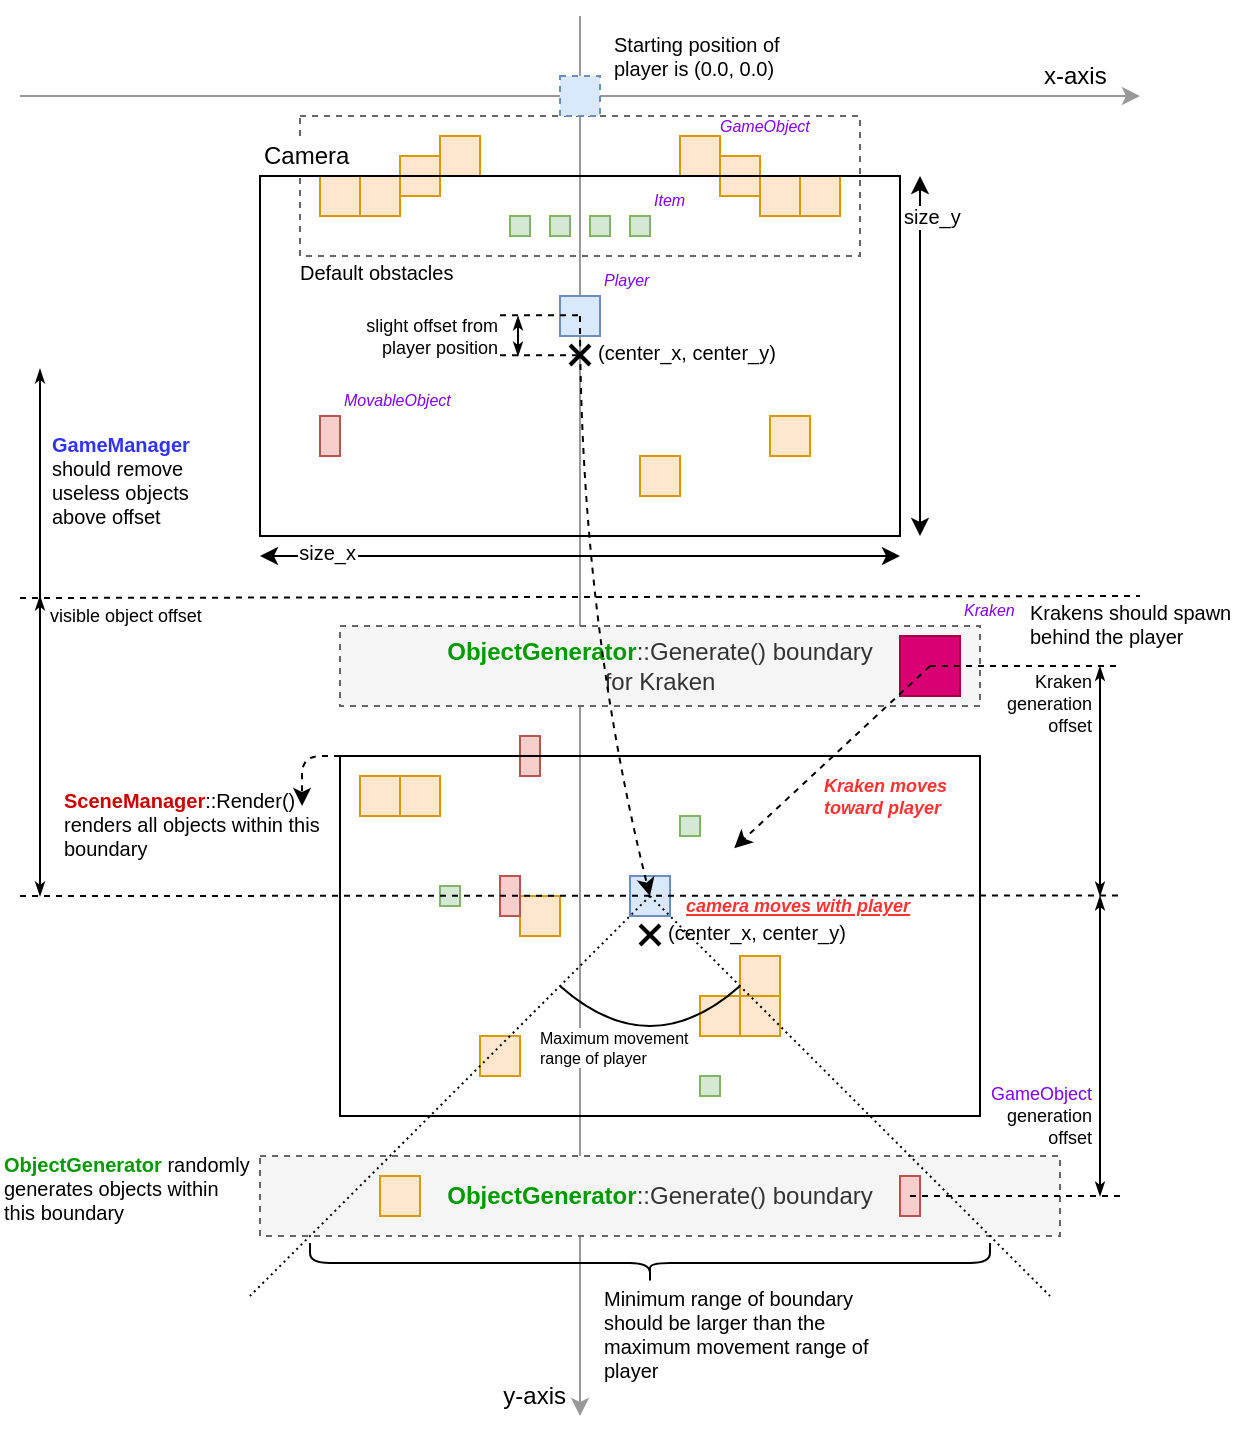 <mxfile version="13.10.4" type="github">
  <diagram id="qurPalQU5vGXZUQtBJk0" name="Page-1">
    <mxGraphModel dx="1181" dy="663" grid="1" gridSize="10" guides="1" tooltips="1" connect="1" arrows="1" fold="1" page="1" pageScale="1" pageWidth="1169" pageHeight="1654" math="0" shadow="0">
      <root>
        <mxCell id="0" />
        <mxCell id="1" parent="0" />
        <mxCell id="zxOtliIs3Ke325jXLh9P-41" value="" style="rounded=0;whiteSpace=wrap;html=1;fontSize=12;align=center;dashed=1;strokeColor=#666666;fontColor=#333333;fillColor=none;" vertex="1" parent="1">
          <mxGeometry x="340" y="240" width="280" height="70" as="geometry" />
        </mxCell>
        <mxCell id="GTkM62v5i_zwBmHgLe6R-4" value="y-axis" style="endArrow=classic;html=1;fontSize=12;align=right;strokeColor=#999999;spacingLeft=0;spacing=8;" parent="1" edge="1">
          <mxGeometry x="0.971" width="50" height="50" relative="1" as="geometry">
            <mxPoint x="480" y="190" as="sourcePoint" />
            <mxPoint x="480" y="890" as="targetPoint" />
            <mxPoint as="offset" />
          </mxGeometry>
        </mxCell>
        <mxCell id="zxOtliIs3Ke325jXLh9P-6" value="&lt;b&gt;&lt;font color=&quot;#009900&quot;&gt;ObjectGenerator&lt;/font&gt;&lt;/b&gt;::Generate() boundary&lt;br&gt;for Kraken" style="rounded=0;whiteSpace=wrap;html=1;fillColor=#f5f5f5;fontSize=12;align=center;dashed=1;strokeColor=#666666;fontColor=#333333;" vertex="1" parent="1">
          <mxGeometry x="360" y="495" width="320" height="40" as="geometry" />
        </mxCell>
        <mxCell id="GTkM62v5i_zwBmHgLe6R-32" value="" style="rounded=0;whiteSpace=wrap;html=1;fillColor=#f8cecc;fontSize=9;align=left;strokeColor=#b85450;" parent="1" vertex="1">
          <mxGeometry x="450" y="550" width="10" height="20" as="geometry" />
        </mxCell>
        <mxCell id="GTkM62v5i_zwBmHgLe6R-29" value="" style="rounded=0;whiteSpace=wrap;html=1;fillColor=#ffe6cc;fontSize=9;align=left;strokeColor=#d79b00;" parent="1" vertex="1">
          <mxGeometry x="410" y="250" width="20" height="20" as="geometry" />
        </mxCell>
        <mxCell id="GTkM62v5i_zwBmHgLe6R-30" value="" style="rounded=0;whiteSpace=wrap;html=1;fillColor=#ffe6cc;fontSize=9;align=left;strokeColor=#d79b00;" parent="1" vertex="1">
          <mxGeometry x="530" y="250" width="20" height="20" as="geometry" />
        </mxCell>
        <mxCell id="GTkM62v5i_zwBmHgLe6R-52" value="&lt;font color=&quot;#009900&quot;&gt;&lt;b&gt;ObjectGenerator&lt;/b&gt;&lt;/font&gt;::Generate() boundary" style="rounded=0;whiteSpace=wrap;html=1;fillColor=#f5f5f5;fontSize=12;align=center;dashed=1;strokeColor=#666666;fontColor=#333333;" parent="1" vertex="1">
          <mxGeometry x="320" y="760" width="400" height="40" as="geometry" />
        </mxCell>
        <mxCell id="GTkM62v5i_zwBmHgLe6R-39" value="" style="rounded=0;whiteSpace=wrap;html=1;fillColor=none;" parent="1" vertex="1">
          <mxGeometry x="360" y="560" width="320" height="180" as="geometry" />
        </mxCell>
        <mxCell id="GTkM62v5i_zwBmHgLe6R-6" value="x-axis" style="endArrow=classic;html=1;fontSize=12;align=left;strokeColor=#999999;" parent="1" edge="1">
          <mxGeometry x="0.821" y="10" width="50" height="50" relative="1" as="geometry">
            <mxPoint x="200" y="230" as="sourcePoint" />
            <mxPoint x="760" y="230" as="targetPoint" />
            <mxPoint as="offset" />
          </mxGeometry>
        </mxCell>
        <mxCell id="GTkM62v5i_zwBmHgLe6R-7" value="" style="endArrow=classic;startArrow=classic;html=1;fontSize=12;align=left;" parent="1" edge="1">
          <mxGeometry width="50" height="50" relative="1" as="geometry">
            <mxPoint x="320" y="460" as="sourcePoint" />
            <mxPoint x="640" y="460" as="targetPoint" />
          </mxGeometry>
        </mxCell>
        <mxCell id="GTkM62v5i_zwBmHgLe6R-8" value="size_x" style="edgeLabel;html=1;align=right;verticalAlign=middle;resizable=0;points=[];fontSize=10;spacing=2;labelBorderColor=#FFFFFF;" parent="GTkM62v5i_zwBmHgLe6R-7" vertex="1" connectable="0">
          <mxGeometry x="0.588" y="4" relative="1" as="geometry">
            <mxPoint x="-204.29" y="2" as="offset" />
          </mxGeometry>
        </mxCell>
        <mxCell id="GTkM62v5i_zwBmHgLe6R-9" value="" style="endArrow=classic;startArrow=classic;html=1;fontSize=12;align=left;" parent="1" edge="1">
          <mxGeometry width="50" height="50" relative="1" as="geometry">
            <mxPoint x="650" y="270" as="sourcePoint" />
            <mxPoint x="650" y="450" as="targetPoint" />
          </mxGeometry>
        </mxCell>
        <mxCell id="GTkM62v5i_zwBmHgLe6R-10" value="size_y" style="edgeLabel;html=1;align=left;verticalAlign=middle;resizable=0;points=[];fontSize=10;labelBorderColor=none;spacing=2;spacingBottom=0;" parent="GTkM62v5i_zwBmHgLe6R-9" vertex="1" connectable="0">
          <mxGeometry x="0.588" y="4" relative="1" as="geometry">
            <mxPoint x="-14" y="-122.86" as="offset" />
          </mxGeometry>
        </mxCell>
        <mxCell id="GTkM62v5i_zwBmHgLe6R-26" value="slight offset from&lt;br style=&quot;font-size: 9px;&quot;&gt;player position" style="endArrow=classicThin;startArrow=classicThin;html=1;strokeColor=#000000;strokeWidth=1;fontSize=9;align=right;endSize=4;startSize=4;startFill=1;endFill=1;" parent="1" edge="1">
          <mxGeometry y="9" width="50" height="50" relative="1" as="geometry">
            <mxPoint x="449" y="360" as="sourcePoint" />
            <mxPoint x="449" y="340" as="targetPoint" />
            <mxPoint as="offset" />
          </mxGeometry>
        </mxCell>
        <mxCell id="GTkM62v5i_zwBmHgLe6R-2" value="Camera" style="text;html=1;strokeColor=none;align=left;verticalAlign=middle;whiteSpace=wrap;rounded=0;fillColor=#ffffff;" parent="1" vertex="1">
          <mxGeometry x="320" y="250" width="50" height="20" as="geometry" />
        </mxCell>
        <mxCell id="GTkM62v5i_zwBmHgLe6R-11" value="" style="rounded=0;whiteSpace=wrap;html=1;fillColor=#dae8fc;fontSize=12;align=left;strokeColor=#6c8ebf;" parent="1" vertex="1">
          <mxGeometry x="470" y="330" width="20" height="20" as="geometry" />
        </mxCell>
        <mxCell id="GTkM62v5i_zwBmHgLe6R-21" value="" style="group" parent="1" vertex="1" connectable="0">
          <mxGeometry x="475" y="353.5" width="110" height="13" as="geometry" />
        </mxCell>
        <mxCell id="GTkM62v5i_zwBmHgLe6R-19" value="" style="endArrow=none;html=1;strokeColor=#000000;fontSize=12;align=left;strokeWidth=2;" parent="GTkM62v5i_zwBmHgLe6R-21" edge="1">
          <mxGeometry width="50" height="50" relative="1" as="geometry">
            <mxPoint y="11" as="sourcePoint" />
            <mxPoint x="10" y="1" as="targetPoint" />
          </mxGeometry>
        </mxCell>
        <mxCell id="GTkM62v5i_zwBmHgLe6R-18" value="(center_x, center_y)" style="text;html=1;strokeColor=none;fillColor=none;align=left;verticalAlign=bottom;whiteSpace=wrap;rounded=0;fontSize=10;" parent="GTkM62v5i_zwBmHgLe6R-21" vertex="1">
          <mxGeometry x="12" width="98" height="13" as="geometry" />
        </mxCell>
        <mxCell id="GTkM62v5i_zwBmHgLe6R-20" value="" style="endArrow=none;html=1;strokeColor=#000000;fontSize=12;align=left;strokeWidth=2;" parent="GTkM62v5i_zwBmHgLe6R-21" edge="1">
          <mxGeometry width="50" height="50" relative="1" as="geometry">
            <mxPoint y="1" as="sourcePoint" />
            <mxPoint x="10" y="11" as="targetPoint" />
            <Array as="points">
              <mxPoint y="1" />
            </Array>
          </mxGeometry>
        </mxCell>
        <mxCell id="GTkM62v5i_zwBmHgLe6R-23" value="" style="endArrow=none;dashed=1;html=1;strokeColor=#000000;strokeWidth=1;fontSize=10;align=left;" parent="1" edge="1">
          <mxGeometry x="320" y="250" width="50" height="50" as="geometry">
            <mxPoint x="440" y="339.66" as="sourcePoint" />
            <mxPoint x="480" y="339.66" as="targetPoint" />
          </mxGeometry>
        </mxCell>
        <mxCell id="GTkM62v5i_zwBmHgLe6R-25" value="" style="endArrow=none;dashed=1;html=1;strokeColor=#000000;strokeWidth=1;fontSize=10;align=left;" parent="1" edge="1">
          <mxGeometry x="320" y="250" width="50" height="50" as="geometry">
            <mxPoint x="440.0" y="359.66" as="sourcePoint" />
            <mxPoint x="480.0" y="359.66" as="targetPoint" />
          </mxGeometry>
        </mxCell>
        <mxCell id="GTkM62v5i_zwBmHgLe6R-27" value="" style="rounded=0;whiteSpace=wrap;html=1;fillColor=#ffe6cc;fontSize=9;align=left;strokeColor=#d79b00;" parent="1" vertex="1">
          <mxGeometry x="510" y="410" width="20" height="20" as="geometry" />
        </mxCell>
        <mxCell id="GTkM62v5i_zwBmHgLe6R-28" value="" style="rounded=0;whiteSpace=wrap;html=1;fillColor=#ffe6cc;fontSize=9;align=left;strokeColor=#d79b00;" parent="1" vertex="1">
          <mxGeometry x="575" y="390" width="20" height="20" as="geometry" />
        </mxCell>
        <mxCell id="GTkM62v5i_zwBmHgLe6R-31" value="" style="rounded=0;whiteSpace=wrap;html=1;fillColor=#f8cecc;fontSize=9;align=left;strokeColor=#b85450;" parent="1" vertex="1">
          <mxGeometry x="350" y="390" width="10" height="20" as="geometry" />
        </mxCell>
        <mxCell id="GTkM62v5i_zwBmHgLe6R-33" value="" style="rounded=0;whiteSpace=wrap;html=1;fillColor=#ffe6cc;fontSize=9;align=left;strokeColor=#d79b00;" parent="1" vertex="1">
          <mxGeometry x="390" y="570" width="20" height="20" as="geometry" />
        </mxCell>
        <mxCell id="GTkM62v5i_zwBmHgLe6R-34" value="" style="rounded=0;whiteSpace=wrap;html=1;fillColor=#ffe6cc;fontSize=9;align=left;strokeColor=#d79b00;" parent="1" vertex="1">
          <mxGeometry x="370" y="570" width="20" height="20" as="geometry" />
        </mxCell>
        <mxCell id="GTkM62v5i_zwBmHgLe6R-35" value="" style="rounded=0;whiteSpace=wrap;html=1;fillColor=#ffe6cc;fontSize=9;align=left;strokeColor=#d79b00;" parent="1" vertex="1">
          <mxGeometry x="450" y="630" width="20" height="20" as="geometry" />
        </mxCell>
        <mxCell id="GTkM62v5i_zwBmHgLe6R-36" value="" style="rounded=0;whiteSpace=wrap;html=1;fillColor=#f8cecc;fontSize=9;align=left;strokeColor=#b85450;" parent="1" vertex="1">
          <mxGeometry x="440" y="620" width="10" height="20" as="geometry" />
        </mxCell>
        <mxCell id="GTkM62v5i_zwBmHgLe6R-37" value="" style="rounded=0;whiteSpace=wrap;html=1;fillColor=#d5e8d4;fontSize=9;align=left;strokeColor=#82b366;" parent="1" vertex="1">
          <mxGeometry x="530" y="590" width="10" height="10" as="geometry" />
        </mxCell>
        <mxCell id="GTkM62v5i_zwBmHgLe6R-38" value="" style="rounded=0;whiteSpace=wrap;html=1;fillColor=#d5e8d4;fontSize=9;align=left;strokeColor=#82b366;" parent="1" vertex="1">
          <mxGeometry x="410" y="625" width="10" height="10" as="geometry" />
        </mxCell>
        <mxCell id="GTkM62v5i_zwBmHgLe6R-40" value="" style="group" parent="1" vertex="1" connectable="0">
          <mxGeometry x="510" y="643.5" width="110" height="13" as="geometry" />
        </mxCell>
        <mxCell id="GTkM62v5i_zwBmHgLe6R-41" value="" style="endArrow=none;html=1;strokeColor=#000000;fontSize=12;align=left;strokeWidth=2;" parent="GTkM62v5i_zwBmHgLe6R-40" edge="1">
          <mxGeometry width="50" height="50" relative="1" as="geometry">
            <mxPoint y="11" as="sourcePoint" />
            <mxPoint x="10" y="1" as="targetPoint" />
          </mxGeometry>
        </mxCell>
        <mxCell id="GTkM62v5i_zwBmHgLe6R-42" value="(center_x, center_y)" style="text;html=1;strokeColor=none;fillColor=none;align=left;verticalAlign=bottom;whiteSpace=wrap;rounded=0;fontSize=10;" parent="GTkM62v5i_zwBmHgLe6R-40" vertex="1">
          <mxGeometry x="12" width="98" height="13" as="geometry" />
        </mxCell>
        <mxCell id="GTkM62v5i_zwBmHgLe6R-43" value="" style="endArrow=none;html=1;strokeColor=#000000;fontSize=12;align=left;strokeWidth=2;" parent="GTkM62v5i_zwBmHgLe6R-40" edge="1">
          <mxGeometry width="50" height="50" relative="1" as="geometry">
            <mxPoint y="1" as="sourcePoint" />
            <mxPoint x="10" y="11" as="targetPoint" />
            <Array as="points">
              <mxPoint y="1" />
            </Array>
          </mxGeometry>
        </mxCell>
        <mxCell id="GTkM62v5i_zwBmHgLe6R-44" value="" style="rounded=0;whiteSpace=wrap;html=1;fillColor=#dae8fc;fontSize=12;align=left;strokeColor=#6c8ebf;" parent="1" vertex="1">
          <mxGeometry x="505" y="620" width="20" height="20" as="geometry" />
        </mxCell>
        <mxCell id="GTkM62v5i_zwBmHgLe6R-45" value="camera moves with player" style="endArrow=classic;html=1;strokeColor=#000000;strokeWidth=1;fontSize=9;align=left;curved=1;dashed=1;entryX=0.5;entryY=0.5;entryDx=0;entryDy=0;entryPerimeter=0;verticalAlign=middle;horizontal=1;fontStyle=7;fontColor=#FF3333;" parent="1" target="GTkM62v5i_zwBmHgLe6R-44" edge="1">
          <mxGeometry x="1" y="16" width="50" height="50" relative="1" as="geometry">
            <mxPoint x="480" y="340" as="sourcePoint" />
            <mxPoint x="570" y="480" as="targetPoint" />
            <Array as="points">
              <mxPoint x="480" y="490" />
            </Array>
            <mxPoint y="9" as="offset" />
          </mxGeometry>
        </mxCell>
        <mxCell id="GTkM62v5i_zwBmHgLe6R-46" value="" style="rounded=0;whiteSpace=wrap;html=1;fillColor=#ffe6cc;fontSize=9;align=left;strokeColor=#d79b00;" parent="1" vertex="1">
          <mxGeometry x="430" y="700" width="20" height="20" as="geometry" />
        </mxCell>
        <mxCell id="GTkM62v5i_zwBmHgLe6R-47" value="" style="rounded=0;whiteSpace=wrap;html=1;fillColor=#ffe6cc;fontSize=9;align=left;strokeColor=#d79b00;" parent="1" vertex="1">
          <mxGeometry x="540" y="680" width="20" height="20" as="geometry" />
        </mxCell>
        <mxCell id="GTkM62v5i_zwBmHgLe6R-48" value="" style="rounded=0;whiteSpace=wrap;html=1;fillColor=#ffe6cc;fontSize=9;align=left;strokeColor=#d79b00;" parent="1" vertex="1">
          <mxGeometry x="560" y="680" width="20" height="20" as="geometry" />
        </mxCell>
        <mxCell id="GTkM62v5i_zwBmHgLe6R-49" value="" style="rounded=0;whiteSpace=wrap;html=1;fillColor=#ffe6cc;fontSize=9;align=left;strokeColor=#d79b00;" parent="1" vertex="1">
          <mxGeometry x="560" y="660" width="20" height="20" as="geometry" />
        </mxCell>
        <mxCell id="GTkM62v5i_zwBmHgLe6R-50" value="" style="rounded=0;whiteSpace=wrap;html=1;fillColor=#ffe6cc;fontSize=9;align=left;strokeColor=#d79b00;" parent="1" vertex="1">
          <mxGeometry x="380" y="770" width="20" height="20" as="geometry" />
        </mxCell>
        <mxCell id="GTkM62v5i_zwBmHgLe6R-53" value="" style="rounded=0;whiteSpace=wrap;html=1;fillColor=#dae8fc;fontSize=12;align=left;strokeColor=#6c8ebf;dashed=1;" parent="1" vertex="1">
          <mxGeometry x="470" y="220" width="20" height="20" as="geometry" />
        </mxCell>
        <mxCell id="GTkM62v5i_zwBmHgLe6R-54" value="Starting position of player is (0.0, 0.0)" style="text;html=1;strokeColor=none;fillColor=none;align=left;verticalAlign=middle;whiteSpace=wrap;rounded=0;dashed=1;fontSize=10;" parent="1" vertex="1">
          <mxGeometry x="495" y="200" width="90" height="20" as="geometry" />
        </mxCell>
        <mxCell id="GTkM62v5i_zwBmHgLe6R-55" value="&lt;b&gt;&lt;font color=&quot;#009900&quot;&gt;ObjectGenerator&lt;/font&gt;&lt;/b&gt; randomly generates objects within this boundary" style="text;html=1;strokeColor=none;fillColor=none;align=left;verticalAlign=top;whiteSpace=wrap;rounded=0;dashed=1;fontSize=10;spacingTop=-8;spacingRight=3;" parent="1" vertex="1">
          <mxGeometry x="190" y="760" width="130" height="40" as="geometry" />
        </mxCell>
        <mxCell id="GTkM62v5i_zwBmHgLe6R-56" value="&lt;b&gt;&lt;font color=&quot;#cc0000&quot;&gt;SceneManager&lt;/font&gt;&lt;/b&gt;::Render() renders all objects within this boundary" style="text;html=1;strokeColor=none;fillColor=none;align=left;verticalAlign=top;whiteSpace=wrap;rounded=0;dashed=1;fontSize=10;" parent="1" vertex="1">
          <mxGeometry x="220" y="570" width="130" height="40" as="geometry" />
        </mxCell>
        <mxCell id="GTkM62v5i_zwBmHgLe6R-57" value="" style="rounded=0;whiteSpace=wrap;html=1;fillColor=#d5e8d4;fontSize=9;align=left;strokeColor=#82b366;" parent="1" vertex="1">
          <mxGeometry x="540" y="720" width="10" height="10" as="geometry" />
        </mxCell>
        <mxCell id="GTkM62v5i_zwBmHgLe6R-58" value="GameObject" style="text;html=1;strokeColor=none;fillColor=none;align=left;verticalAlign=middle;whiteSpace=wrap;rounded=0;dashed=1;fontSize=8;fontStyle=2;fontColor=#7F00FF;" parent="1" vertex="1">
          <mxGeometry x="548" y="240" width="80" height="10" as="geometry" />
        </mxCell>
        <mxCell id="GTkM62v5i_zwBmHgLe6R-59" value="Player" style="text;html=1;strokeColor=none;fillColor=none;align=left;verticalAlign=bottom;whiteSpace=wrap;rounded=0;dashed=1;fontSize=8;fontStyle=2;fontColor=#7F00FF;" parent="1" vertex="1">
          <mxGeometry x="490" y="320" width="80" height="10" as="geometry" />
        </mxCell>
        <mxCell id="GTkM62v5i_zwBmHgLe6R-60" value="MovableObject" style="text;html=1;strokeColor=none;fillColor=none;align=left;verticalAlign=bottom;whiteSpace=wrap;rounded=0;dashed=1;fontSize=8;fontStyle=2;fontColor=#7F00FF;" parent="1" vertex="1">
          <mxGeometry x="360" y="380" width="80" height="10" as="geometry" />
        </mxCell>
        <mxCell id="zxOtliIs3Ke325jXLh9P-1" value="" style="rounded=0;whiteSpace=wrap;html=1;fillColor=#d80073;fontSize=9;align=left;strokeColor=#A50040;fontColor=#ffffff;" vertex="1" parent="1">
          <mxGeometry x="640" y="500" width="30" height="30" as="geometry" />
        </mxCell>
        <mxCell id="zxOtliIs3Ke325jXLh9P-2" value="Kraken" style="text;html=1;strokeColor=none;fillColor=none;align=left;verticalAlign=bottom;whiteSpace=wrap;rounded=0;dashed=1;fontSize=8;fontStyle=2;fontColor=#7F00FF;" vertex="1" parent="1">
          <mxGeometry x="670" y="485" width="40" height="10" as="geometry" />
        </mxCell>
        <mxCell id="zxOtliIs3Ke325jXLh9P-3" value="Krakens should spawn behind the player" style="text;html=1;strokeColor=none;fillColor=none;align=left;verticalAlign=top;whiteSpace=wrap;rounded=0;dashed=1;fontSize=10;spacingLeft=3;spacingTop=-9;" vertex="1" parent="1">
          <mxGeometry x="700" y="485" width="110" height="30" as="geometry" />
        </mxCell>
        <mxCell id="zxOtliIs3Ke325jXLh9P-5" value="" style="endArrow=classic;html=1;fontColor=#FF3333;dashed=1;edgeStyle=orthogonalEdgeStyle;entryX=0.931;entryY=0.375;entryDx=0;entryDy=0;exitX=0;exitY=0;exitDx=0;exitDy=0;entryPerimeter=0;" edge="1" parent="1" source="GTkM62v5i_zwBmHgLe6R-39" target="GTkM62v5i_zwBmHgLe6R-56">
          <mxGeometry width="50" height="50" relative="1" as="geometry">
            <mxPoint x="380" y="580" as="sourcePoint" />
            <mxPoint x="430" y="530" as="targetPoint" />
            <Array as="points">
              <mxPoint x="341" y="560" />
            </Array>
          </mxGeometry>
        </mxCell>
        <mxCell id="zxOtliIs3Ke325jXLh9P-7" value="Kraken moves&lt;br&gt;toward player" style="endArrow=classic;html=1;strokeColor=#000000;strokeWidth=1;fontSize=9;align=left;dashed=1;verticalAlign=middle;horizontal=1;fontStyle=3;fontColor=#FF3333;exitX=0.5;exitY=0.5;exitDx=0;exitDy=0;exitPerimeter=0;rounded=0;entryX=0.616;entryY=0.256;entryDx=0;entryDy=0;entryPerimeter=0;" edge="1" parent="1" source="zxOtliIs3Ke325jXLh9P-1" target="GTkM62v5i_zwBmHgLe6R-39">
          <mxGeometry x="0.265" y="10" width="50" height="50" relative="1" as="geometry">
            <mxPoint x="490" y="370" as="sourcePoint" />
            <mxPoint x="710" y="640" as="targetPoint" />
            <Array as="points" />
            <mxPoint as="offset" />
          </mxGeometry>
        </mxCell>
        <mxCell id="zxOtliIs3Ke325jXLh9P-8" value="" style="endArrow=none;html=1;dashed=1;fontColor=#FF3333;endFill=0;dashPattern=1 2;" edge="1" parent="1">
          <mxGeometry width="50" height="50" relative="1" as="geometry">
            <mxPoint x="515" y="630" as="sourcePoint" />
            <mxPoint x="315" y="830" as="targetPoint" />
          </mxGeometry>
        </mxCell>
        <mxCell id="zxOtliIs3Ke325jXLh9P-9" value="" style="endArrow=none;html=1;dashed=1;fontColor=#FF3333;endFill=0;dashPattern=1 2;" edge="1" parent="1">
          <mxGeometry width="50" height="50" relative="1" as="geometry">
            <mxPoint x="515" y="630" as="sourcePoint" />
            <mxPoint x="715" y="830" as="targetPoint" />
          </mxGeometry>
        </mxCell>
        <mxCell id="zxOtliIs3Ke325jXLh9P-10" value="" style="shape=curlyBracket;whiteSpace=wrap;html=1;rounded=1;fontColor=#FF3333;rotation=-90;size=0.5;" vertex="1" parent="1">
          <mxGeometry x="505" y="643.5" width="20" height="340" as="geometry" />
        </mxCell>
        <mxCell id="zxOtliIs3Ke325jXLh9P-11" value="Minimum range of boundary should be larger than the maximum movement range of player" style="text;html=1;strokeColor=none;fillColor=none;align=left;verticalAlign=top;whiteSpace=wrap;rounded=0;dashed=1;fontSize=10;spacingTop=-8;spacingRight=3;" vertex="1" parent="1">
          <mxGeometry x="490" y="827" width="150" height="40" as="geometry" />
        </mxCell>
        <mxCell id="zxOtliIs3Ke325jXLh9P-12" value="Kraken&lt;br&gt;generation&lt;br&gt;offset" style="endArrow=classicThin;startArrow=classicThin;html=1;strokeColor=#000000;strokeWidth=1;fontSize=9;align=right;endSize=4;startSize=4;startFill=1;endFill=1;spacingRight=3;spacingLeft=3;spacingTop=8;" edge="1" parent="1">
          <mxGeometry x="0.743" width="50" height="50" relative="1" as="geometry">
            <mxPoint x="740" y="630" as="sourcePoint" />
            <mxPoint x="740" y="515.25" as="targetPoint" />
            <mxPoint as="offset" />
          </mxGeometry>
        </mxCell>
        <mxCell id="zxOtliIs3Ke325jXLh9P-13" value="" style="endArrow=none;dashed=1;html=1;strokeColor=#000000;strokeWidth=1;fontSize=10;align=left;" edge="1" parent="1">
          <mxGeometry x="535" y="425.34" width="50" height="50" as="geometry">
            <mxPoint x="655" y="515" as="sourcePoint" />
            <mxPoint x="750" y="515" as="targetPoint" />
          </mxGeometry>
        </mxCell>
        <mxCell id="zxOtliIs3Ke325jXLh9P-14" value="" style="endArrow=none;dashed=1;html=1;strokeColor=#000000;strokeWidth=1;fontSize=10;align=left;" edge="1" parent="1">
          <mxGeometry x="590" y="520.05" width="50" height="50" as="geometry">
            <mxPoint x="200" y="630" as="sourcePoint" />
            <mxPoint x="750" y="629.71" as="targetPoint" />
          </mxGeometry>
        </mxCell>
        <mxCell id="zxOtliIs3Ke325jXLh9P-15" value="" style="rounded=0;whiteSpace=wrap;html=1;fillColor=#f8cecc;fontSize=9;align=left;strokeColor=#b85450;" vertex="1" parent="1">
          <mxGeometry x="640" y="770" width="10" height="20" as="geometry" />
        </mxCell>
        <mxCell id="zxOtliIs3Ke325jXLh9P-16" value="" style="endArrow=none;dashed=1;html=1;strokeColor=#000000;strokeWidth=1;fontSize=10;align=left;" edge="1" parent="1">
          <mxGeometry x="535" y="690.34" width="50" height="50" as="geometry">
            <mxPoint x="645" y="780" as="sourcePoint" />
            <mxPoint x="750" y="780" as="targetPoint" />
          </mxGeometry>
        </mxCell>
        <mxCell id="zxOtliIs3Ke325jXLh9P-17" value="&lt;font color=&quot;#7f00ff&quot;&gt;GameObject&lt;/font&gt;&lt;br&gt;generation&lt;br&gt;offset" style="endArrow=classicThin;startArrow=classicThin;html=1;strokeColor=#000000;strokeWidth=1;fontSize=9;align=right;endSize=4;startSize=4;startFill=1;endFill=1;spacingRight=3;spacingLeft=3;labelBackgroundColor=none;" edge="1" parent="1">
          <mxGeometry x="-0.467" width="50" height="50" relative="1" as="geometry">
            <mxPoint x="740" y="780" as="sourcePoint" />
            <mxPoint x="740" y="630.0" as="targetPoint" />
            <mxPoint as="offset" />
          </mxGeometry>
        </mxCell>
        <mxCell id="zxOtliIs3Ke325jXLh9P-18" value="" style="endArrow=none;html=1;fontColor=#FF3333;curved=1;" edge="1" parent="1">
          <mxGeometry width="50" height="50" relative="1" as="geometry">
            <mxPoint x="470" y="675" as="sourcePoint" />
            <mxPoint x="560" y="675" as="targetPoint" />
            <Array as="points">
              <mxPoint x="515" y="715" />
            </Array>
          </mxGeometry>
        </mxCell>
        <mxCell id="zxOtliIs3Ke325jXLh9P-22" value="Maximum movement range of player" style="text;html=1;strokeColor=none;align=left;verticalAlign=top;whiteSpace=wrap;rounded=0;dashed=1;fontSize=8;spacingTop=-6;spacingRight=3;fillColor=#ffffff;" vertex="1" parent="1">
          <mxGeometry x="458" y="696" width="80" height="20" as="geometry" />
        </mxCell>
        <mxCell id="zxOtliIs3Ke325jXLh9P-23" value="" style="endArrow=none;dashed=1;html=1;strokeColor=#000000;strokeWidth=1;fontSize=10;align=left;" edge="1" parent="1">
          <mxGeometry x="280" y="371.05" width="50" height="50" as="geometry">
            <mxPoint x="200" y="481" as="sourcePoint" />
            <mxPoint x="760" y="480" as="targetPoint" />
          </mxGeometry>
        </mxCell>
        <mxCell id="zxOtliIs3Ke325jXLh9P-24" value="" style="endArrow=classicThin;startArrow=none;html=1;strokeColor=#000000;strokeWidth=1;fontSize=9;align=right;endSize=4;startSize=4;startFill=0;endFill=1;spacingRight=3;spacingLeft=3;spacingTop=8;" edge="1" parent="1">
          <mxGeometry x="-0.107" width="50" height="50" relative="1" as="geometry">
            <mxPoint x="210" y="481.25" as="sourcePoint" />
            <mxPoint x="210" y="366.5" as="targetPoint" />
            <mxPoint as="offset" />
          </mxGeometry>
        </mxCell>
        <mxCell id="zxOtliIs3Ke325jXLh9P-26" value="visible object offset" style="endArrow=classicThin;startArrow=classicThin;html=1;strokeColor=#000000;strokeWidth=1;fontSize=9;align=left;endSize=4;startSize=4;startFill=1;endFill=1;spacingRight=3;spacingLeft=3;spacingTop=8;" edge="1" parent="1">
          <mxGeometry x="0.917" width="50" height="50" relative="1" as="geometry">
            <mxPoint x="210" y="630" as="sourcePoint" />
            <mxPoint x="210" y="480" as="targetPoint" />
            <mxPoint as="offset" />
          </mxGeometry>
        </mxCell>
        <mxCell id="zxOtliIs3Ke325jXLh9P-27" value="&lt;b&gt;&lt;font color=&quot;#3333ff&quot;&gt;GameManager&lt;/font&gt;&lt;/b&gt; should remove useless objects&lt;br&gt;above offset" style="text;html=1;strokeColor=none;fillColor=none;align=left;verticalAlign=top;whiteSpace=wrap;rounded=0;dashed=1;fontSize=10;spacingTop=-8;spacingRight=3;spacingLeft=-6;" vertex="1" parent="1">
          <mxGeometry x="220" y="400" width="90" height="50" as="geometry" />
        </mxCell>
        <mxCell id="zxOtliIs3Ke325jXLh9P-28" value="" style="rounded=0;whiteSpace=wrap;html=1;fillColor=#d5e8d4;fontSize=9;align=left;strokeColor=#82b366;" vertex="1" parent="1">
          <mxGeometry x="485" y="290" width="10" height="10" as="geometry" />
        </mxCell>
        <mxCell id="zxOtliIs3Ke325jXLh9P-29" value="" style="rounded=0;whiteSpace=wrap;html=1;fillColor=#d5e8d4;fontSize=9;align=left;strokeColor=#82b366;" vertex="1" parent="1">
          <mxGeometry x="465" y="290" width="10" height="10" as="geometry" />
        </mxCell>
        <mxCell id="zxOtliIs3Ke325jXLh9P-30" value="" style="rounded=0;whiteSpace=wrap;html=1;fillColor=#d5e8d4;fontSize=9;align=left;strokeColor=#82b366;" vertex="1" parent="1">
          <mxGeometry x="445" y="290" width="10" height="10" as="geometry" />
        </mxCell>
        <mxCell id="zxOtliIs3Ke325jXLh9P-31" value="" style="rounded=0;whiteSpace=wrap;html=1;fillColor=#d5e8d4;fontSize=9;align=left;strokeColor=#82b366;" vertex="1" parent="1">
          <mxGeometry x="505" y="290" width="10" height="10" as="geometry" />
        </mxCell>
        <mxCell id="zxOtliIs3Ke325jXLh9P-34" value="" style="rounded=0;whiteSpace=wrap;html=1;fillColor=#ffe6cc;fontSize=9;align=left;strokeColor=#d79b00;" vertex="1" parent="1">
          <mxGeometry x="390" y="260" width="20" height="20" as="geometry" />
        </mxCell>
        <mxCell id="zxOtliIs3Ke325jXLh9P-36" value="" style="rounded=0;whiteSpace=wrap;html=1;fillColor=#ffe6cc;fontSize=9;align=left;strokeColor=#d79b00;" vertex="1" parent="1">
          <mxGeometry x="550" y="260" width="20" height="20" as="geometry" />
        </mxCell>
        <mxCell id="GTkM62v5i_zwBmHgLe6R-63" value="Item" style="text;html=1;strokeColor=none;fillColor=none;align=left;verticalAlign=bottom;whiteSpace=wrap;rounded=0;dashed=1;fontSize=8;fontStyle=2;fontColor=#7F00FF;" parent="1" vertex="1">
          <mxGeometry x="515" y="280" width="80" height="10" as="geometry" />
        </mxCell>
        <mxCell id="zxOtliIs3Ke325jXLh9P-37" value="" style="rounded=0;whiteSpace=wrap;html=1;fillColor=#ffe6cc;fontSize=9;align=left;strokeColor=#d79b00;" vertex="1" parent="1">
          <mxGeometry x="370" y="270" width="20" height="20" as="geometry" />
        </mxCell>
        <mxCell id="zxOtliIs3Ke325jXLh9P-38" value="" style="rounded=0;whiteSpace=wrap;html=1;fillColor=#ffe6cc;fontSize=9;align=left;strokeColor=#d79b00;" vertex="1" parent="1">
          <mxGeometry x="570" y="270" width="20" height="20" as="geometry" />
        </mxCell>
        <mxCell id="zxOtliIs3Ke325jXLh9P-39" value="" style="rounded=0;whiteSpace=wrap;html=1;fillColor=#ffe6cc;fontSize=9;align=left;strokeColor=#d79b00;" vertex="1" parent="1">
          <mxGeometry x="590" y="270" width="20" height="20" as="geometry" />
        </mxCell>
        <mxCell id="zxOtliIs3Ke325jXLh9P-40" value="" style="rounded=0;whiteSpace=wrap;html=1;fillColor=#ffe6cc;fontSize=9;align=left;strokeColor=#d79b00;" vertex="1" parent="1">
          <mxGeometry x="350" y="270" width="20" height="20" as="geometry" />
        </mxCell>
        <mxCell id="GTkM62v5i_zwBmHgLe6R-1" value="" style="rounded=0;whiteSpace=wrap;html=1;fillColor=none;" parent="1" vertex="1">
          <mxGeometry x="320" y="270" width="320" height="180" as="geometry" />
        </mxCell>
        <mxCell id="zxOtliIs3Ke325jXLh9P-43" value="Default obstacles" style="text;html=1;strokeColor=none;fillColor=none;align=left;verticalAlign=top;whiteSpace=wrap;rounded=0;dashed=1;fontSize=10;spacingTop=-2;spacingRight=3;spacing=0;" vertex="1" parent="1">
          <mxGeometry x="340" y="310" width="90" height="10" as="geometry" />
        </mxCell>
      </root>
    </mxGraphModel>
  </diagram>
</mxfile>
